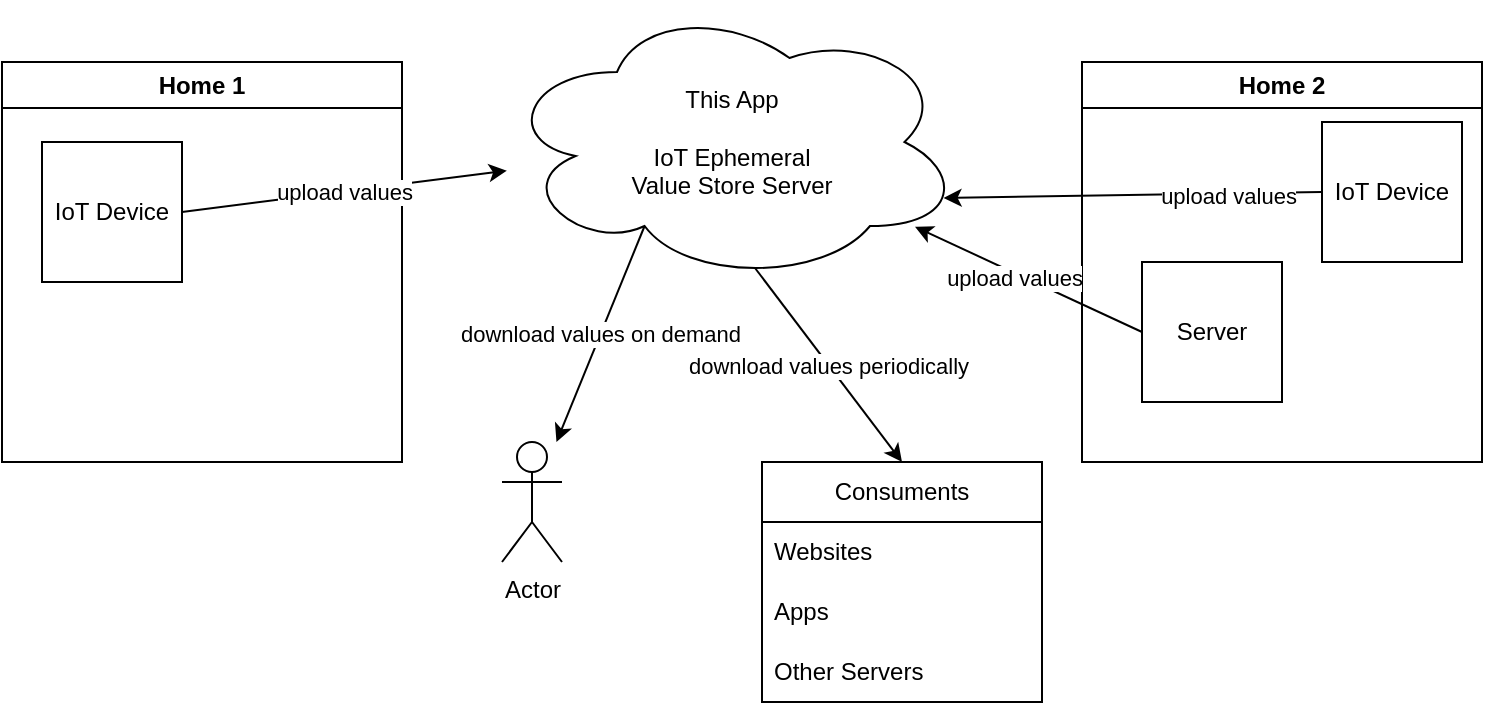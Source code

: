 <mxfile version="24.4.0" type="device">
  <diagram name="Seite-1" id="LFSJtqtP9cqCfeXbF8tE">
    <mxGraphModel dx="940" dy="586" grid="1" gridSize="10" guides="1" tooltips="1" connect="1" arrows="1" fold="1" page="1" pageScale="1" pageWidth="827" pageHeight="1169" math="0" shadow="0">
      <root>
        <mxCell id="0" />
        <mxCell id="1" parent="0" />
        <mxCell id="Ko75xBsUWZ_g-aVPKA19-1" value="Home 1" style="swimlane;whiteSpace=wrap;html=1;" vertex="1" parent="1">
          <mxGeometry x="30" y="40" width="200" height="200" as="geometry" />
        </mxCell>
        <mxCell id="Ko75xBsUWZ_g-aVPKA19-3" value="IoT Device" style="whiteSpace=wrap;html=1;aspect=fixed;" vertex="1" parent="Ko75xBsUWZ_g-aVPKA19-1">
          <mxGeometry x="20" y="40" width="70" height="70" as="geometry" />
        </mxCell>
        <mxCell id="Ko75xBsUWZ_g-aVPKA19-2" value="Home 2" style="swimlane;whiteSpace=wrap;html=1;" vertex="1" parent="1">
          <mxGeometry x="570" y="40" width="200" height="200" as="geometry" />
        </mxCell>
        <mxCell id="Ko75xBsUWZ_g-aVPKA19-4" value="IoT Device" style="whiteSpace=wrap;html=1;aspect=fixed;" vertex="1" parent="Ko75xBsUWZ_g-aVPKA19-2">
          <mxGeometry x="120" y="30" width="70" height="70" as="geometry" />
        </mxCell>
        <mxCell id="Ko75xBsUWZ_g-aVPKA19-5" value="Server" style="whiteSpace=wrap;html=1;aspect=fixed;" vertex="1" parent="Ko75xBsUWZ_g-aVPKA19-2">
          <mxGeometry x="30" y="100" width="70" height="70" as="geometry" />
        </mxCell>
        <mxCell id="Ko75xBsUWZ_g-aVPKA19-14" value="download values on demand" style="rounded=0;orthogonalLoop=1;jettySize=auto;html=1;exitX=0.31;exitY=0.8;exitDx=0;exitDy=0;exitPerimeter=0;" edge="1" parent="1" source="Ko75xBsUWZ_g-aVPKA19-6" target="Ko75xBsUWZ_g-aVPKA19-12">
          <mxGeometry relative="1" as="geometry" />
        </mxCell>
        <mxCell id="Ko75xBsUWZ_g-aVPKA19-19" value="download values periodically" style="rounded=0;orthogonalLoop=1;jettySize=auto;html=1;exitX=0.55;exitY=0.95;exitDx=0;exitDy=0;exitPerimeter=0;entryX=0.5;entryY=0;entryDx=0;entryDy=0;" edge="1" parent="1" source="Ko75xBsUWZ_g-aVPKA19-6" target="Ko75xBsUWZ_g-aVPKA19-15">
          <mxGeometry relative="1" as="geometry" />
        </mxCell>
        <mxCell id="Ko75xBsUWZ_g-aVPKA19-6" value="This App&lt;br&gt;&lt;br&gt;IoT Ephemeral &lt;br&gt;Value Store Server" style="ellipse;shape=cloud;whiteSpace=wrap;html=1;" vertex="1" parent="1">
          <mxGeometry x="280" y="10" width="230" height="140" as="geometry" />
        </mxCell>
        <mxCell id="Ko75xBsUWZ_g-aVPKA19-7" value="upload values" style="endArrow=classic;html=1;rounded=0;exitX=1;exitY=0.5;exitDx=0;exitDy=0;" edge="1" parent="1" source="Ko75xBsUWZ_g-aVPKA19-3" target="Ko75xBsUWZ_g-aVPKA19-6">
          <mxGeometry width="50" height="50" relative="1" as="geometry">
            <mxPoint x="160" y="140" as="sourcePoint" />
            <mxPoint x="210" y="90" as="targetPoint" />
          </mxGeometry>
        </mxCell>
        <mxCell id="Ko75xBsUWZ_g-aVPKA19-8" value="" style="endArrow=classic;html=1;rounded=0;exitX=0;exitY=0.5;exitDx=0;exitDy=0;entryX=0.96;entryY=0.7;entryDx=0;entryDy=0;entryPerimeter=0;" edge="1" parent="1" source="Ko75xBsUWZ_g-aVPKA19-4" target="Ko75xBsUWZ_g-aVPKA19-6">
          <mxGeometry width="50" height="50" relative="1" as="geometry">
            <mxPoint x="390" y="330" as="sourcePoint" />
            <mxPoint x="440" y="280" as="targetPoint" />
          </mxGeometry>
        </mxCell>
        <mxCell id="Ko75xBsUWZ_g-aVPKA19-10" value="upload values" style="edgeLabel;html=1;align=center;verticalAlign=middle;resizable=0;points=[];" vertex="1" connectable="0" parent="Ko75xBsUWZ_g-aVPKA19-8">
          <mxGeometry x="-0.503" y="1" relative="1" as="geometry">
            <mxPoint as="offset" />
          </mxGeometry>
        </mxCell>
        <mxCell id="Ko75xBsUWZ_g-aVPKA19-9" value="" style="endArrow=classic;html=1;rounded=0;exitX=0;exitY=0.5;exitDx=0;exitDy=0;" edge="1" parent="1" source="Ko75xBsUWZ_g-aVPKA19-5" target="Ko75xBsUWZ_g-aVPKA19-6">
          <mxGeometry width="50" height="50" relative="1" as="geometry">
            <mxPoint x="390" y="330" as="sourcePoint" />
            <mxPoint x="440" y="280" as="targetPoint" />
          </mxGeometry>
        </mxCell>
        <mxCell id="Ko75xBsUWZ_g-aVPKA19-11" value="upload values" style="edgeLabel;html=1;align=center;verticalAlign=middle;resizable=0;points=[];" vertex="1" connectable="0" parent="Ko75xBsUWZ_g-aVPKA19-9">
          <mxGeometry x="0.117" y="2" relative="1" as="geometry">
            <mxPoint as="offset" />
          </mxGeometry>
        </mxCell>
        <mxCell id="Ko75xBsUWZ_g-aVPKA19-12" value="Actor" style="shape=umlActor;verticalLabelPosition=bottom;verticalAlign=top;html=1;outlineConnect=0;" vertex="1" parent="1">
          <mxGeometry x="280" y="230" width="30" height="60" as="geometry" />
        </mxCell>
        <mxCell id="Ko75xBsUWZ_g-aVPKA19-15" value="Consuments" style="swimlane;fontStyle=0;childLayout=stackLayout;horizontal=1;startSize=30;horizontalStack=0;resizeParent=1;resizeParentMax=0;resizeLast=0;collapsible=1;marginBottom=0;whiteSpace=wrap;html=1;" vertex="1" parent="1">
          <mxGeometry x="410" y="240" width="140" height="120" as="geometry" />
        </mxCell>
        <mxCell id="Ko75xBsUWZ_g-aVPKA19-16" value="Websites" style="text;strokeColor=none;fillColor=none;align=left;verticalAlign=middle;spacingLeft=4;spacingRight=4;overflow=hidden;points=[[0,0.5],[1,0.5]];portConstraint=eastwest;rotatable=0;whiteSpace=wrap;html=1;" vertex="1" parent="Ko75xBsUWZ_g-aVPKA19-15">
          <mxGeometry y="30" width="140" height="30" as="geometry" />
        </mxCell>
        <mxCell id="Ko75xBsUWZ_g-aVPKA19-17" value="Apps" style="text;strokeColor=none;fillColor=none;align=left;verticalAlign=middle;spacingLeft=4;spacingRight=4;overflow=hidden;points=[[0,0.5],[1,0.5]];portConstraint=eastwest;rotatable=0;whiteSpace=wrap;html=1;" vertex="1" parent="Ko75xBsUWZ_g-aVPKA19-15">
          <mxGeometry y="60" width="140" height="30" as="geometry" />
        </mxCell>
        <mxCell id="Ko75xBsUWZ_g-aVPKA19-18" value="Other Servers" style="text;strokeColor=none;fillColor=none;align=left;verticalAlign=middle;spacingLeft=4;spacingRight=4;overflow=hidden;points=[[0,0.5],[1,0.5]];portConstraint=eastwest;rotatable=0;whiteSpace=wrap;html=1;" vertex="1" parent="Ko75xBsUWZ_g-aVPKA19-15">
          <mxGeometry y="90" width="140" height="30" as="geometry" />
        </mxCell>
      </root>
    </mxGraphModel>
  </diagram>
</mxfile>
